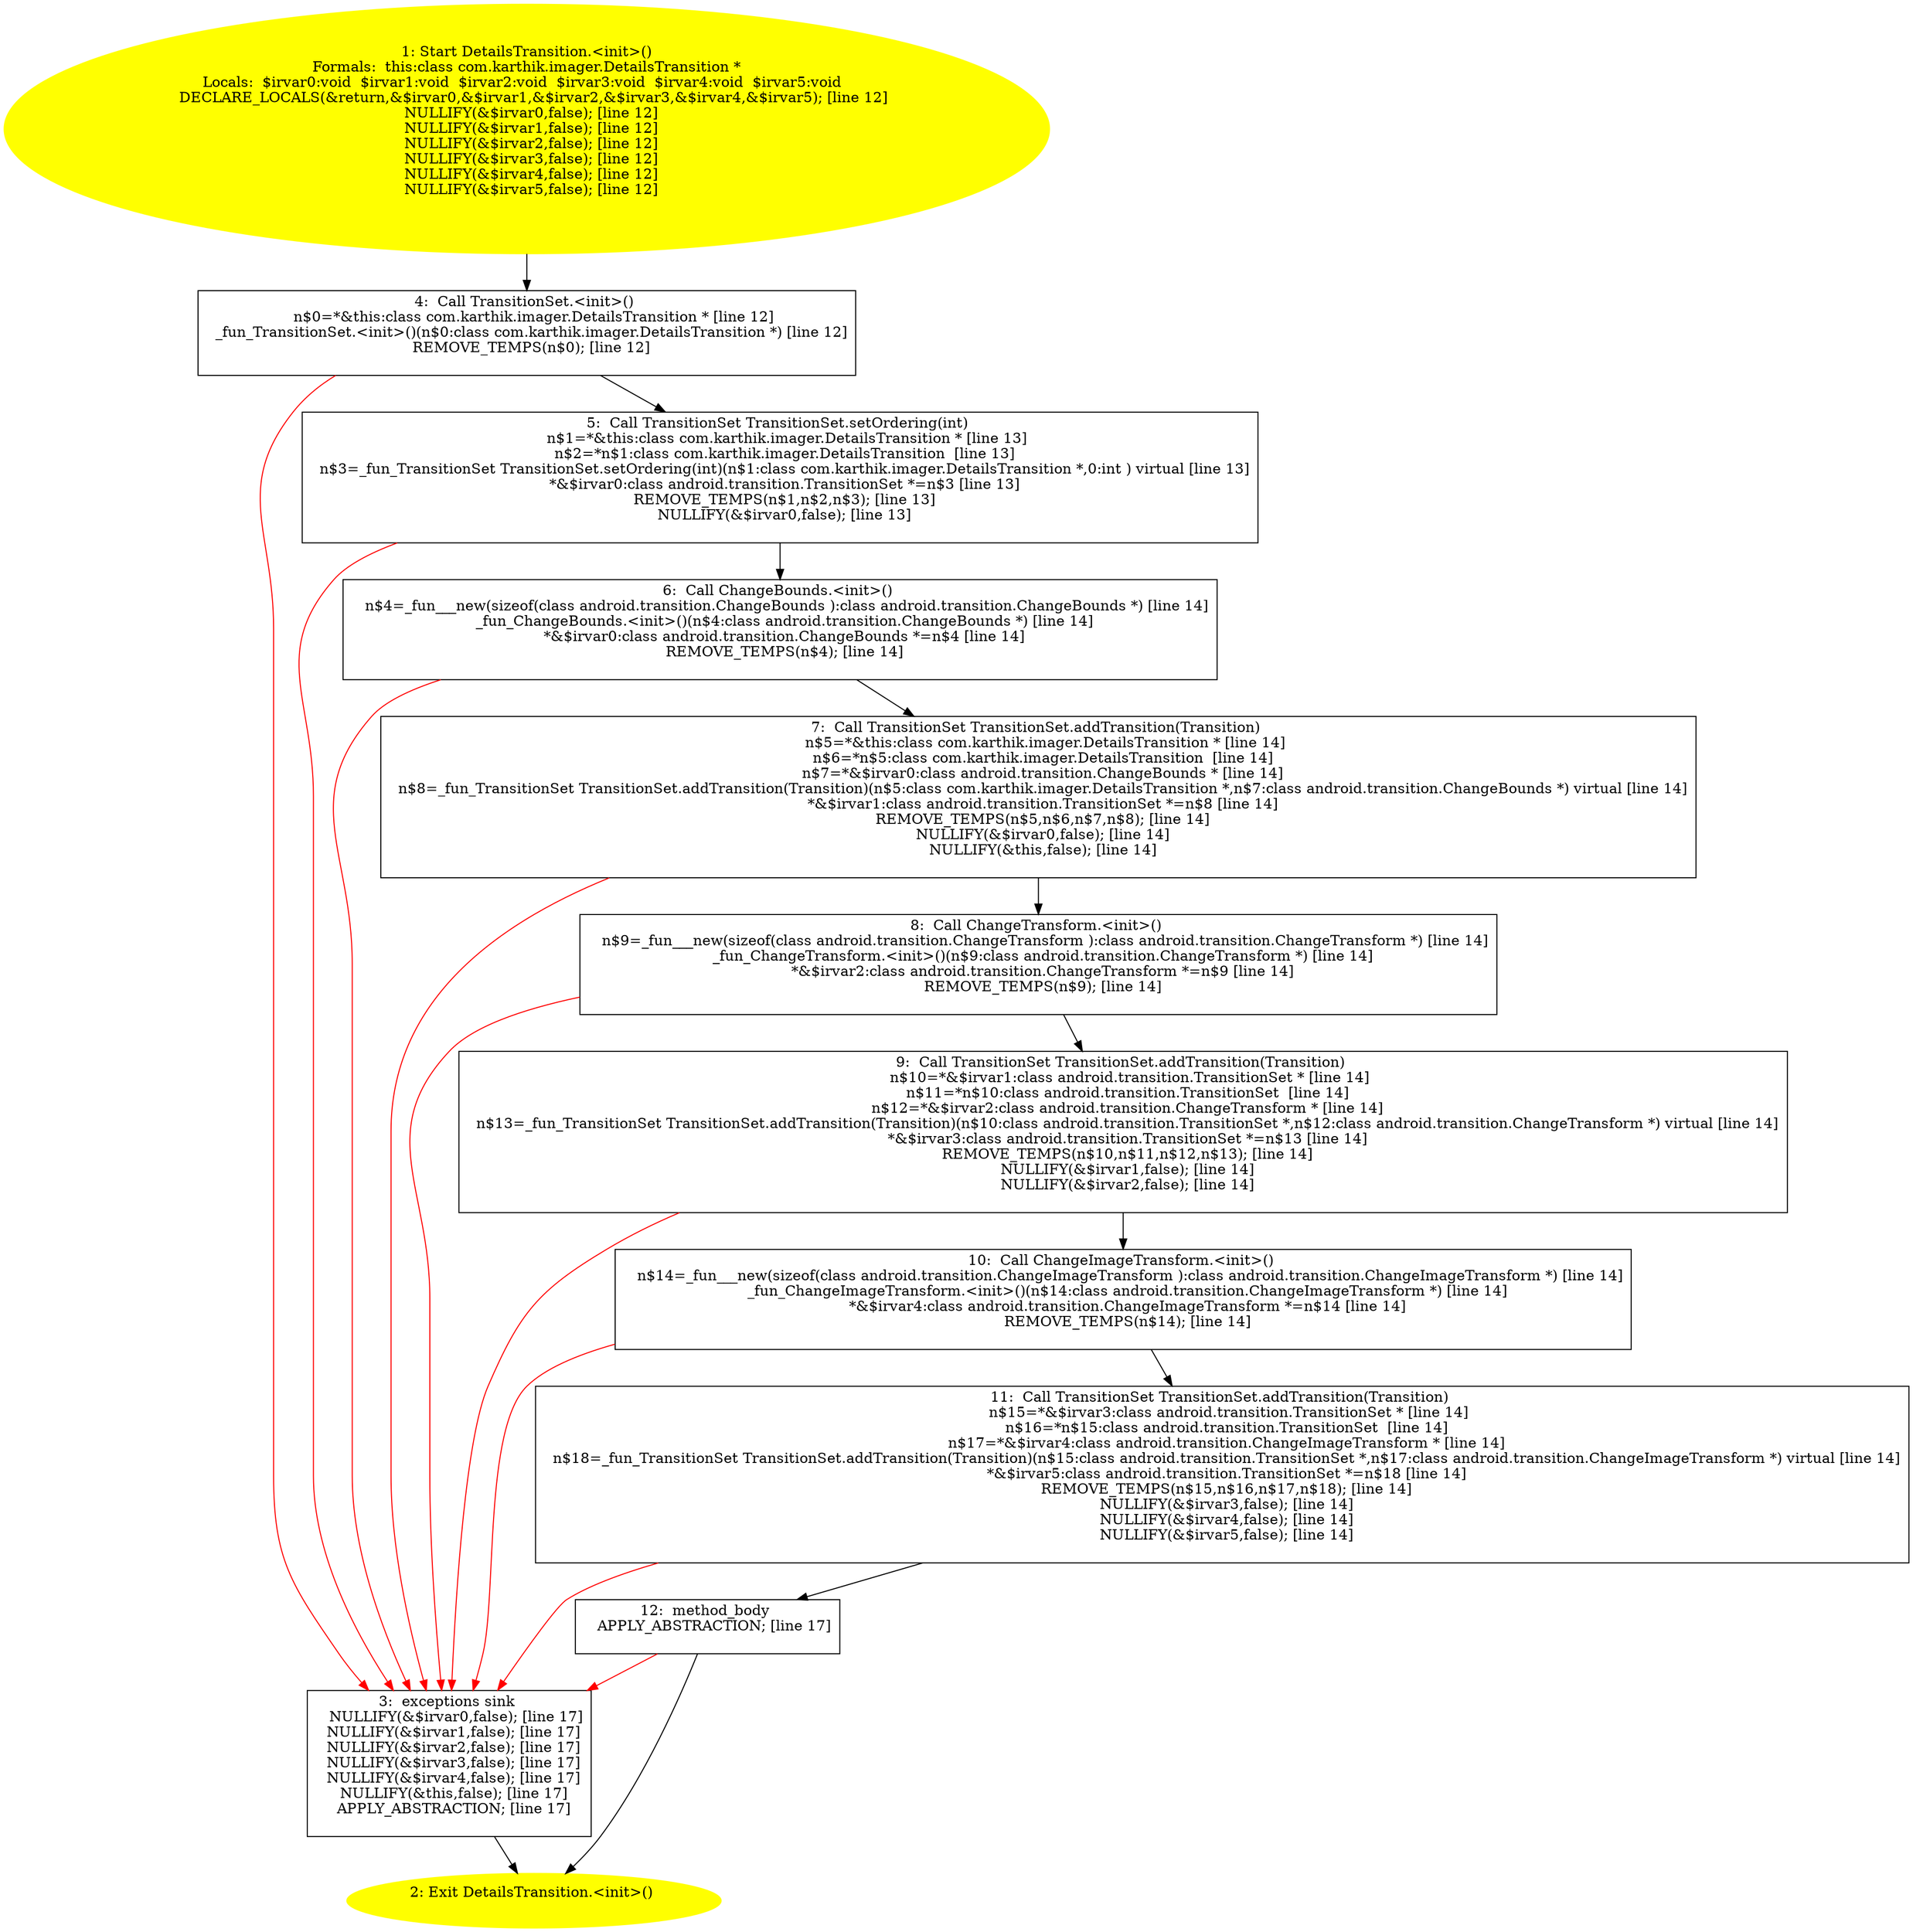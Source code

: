 digraph iCFG {
12 [label="12:  method_body \n   APPLY_ABSTRACTION; [line 17]\n " shape="box"]
	

	 12 -> 2 ;
	 12 -> 3 [color="red" ];
11 [label="11:  Call TransitionSet TransitionSet.addTransition(Transition) \n   n$15=*&$irvar3:class android.transition.TransitionSet * [line 14]\n  n$16=*n$15:class android.transition.TransitionSet  [line 14]\n  n$17=*&$irvar4:class android.transition.ChangeImageTransform * [line 14]\n  n$18=_fun_TransitionSet TransitionSet.addTransition(Transition)(n$15:class android.transition.TransitionSet *,n$17:class android.transition.ChangeImageTransform *) virtual [line 14]\n  *&$irvar5:class android.transition.TransitionSet *=n$18 [line 14]\n  REMOVE_TEMPS(n$15,n$16,n$17,n$18); [line 14]\n  NULLIFY(&$irvar3,false); [line 14]\n  NULLIFY(&$irvar4,false); [line 14]\n  NULLIFY(&$irvar5,false); [line 14]\n " shape="box"]
	

	 11 -> 12 ;
	 11 -> 3 [color="red" ];
10 [label="10:  Call ChangeImageTransform.<init>() \n   n$14=_fun___new(sizeof(class android.transition.ChangeImageTransform ):class android.transition.ChangeImageTransform *) [line 14]\n  _fun_ChangeImageTransform.<init>()(n$14:class android.transition.ChangeImageTransform *) [line 14]\n  *&$irvar4:class android.transition.ChangeImageTransform *=n$14 [line 14]\n  REMOVE_TEMPS(n$14); [line 14]\n " shape="box"]
	

	 10 -> 11 ;
	 10 -> 3 [color="red" ];
9 [label="9:  Call TransitionSet TransitionSet.addTransition(Transition) \n   n$10=*&$irvar1:class android.transition.TransitionSet * [line 14]\n  n$11=*n$10:class android.transition.TransitionSet  [line 14]\n  n$12=*&$irvar2:class android.transition.ChangeTransform * [line 14]\n  n$13=_fun_TransitionSet TransitionSet.addTransition(Transition)(n$10:class android.transition.TransitionSet *,n$12:class android.transition.ChangeTransform *) virtual [line 14]\n  *&$irvar3:class android.transition.TransitionSet *=n$13 [line 14]\n  REMOVE_TEMPS(n$10,n$11,n$12,n$13); [line 14]\n  NULLIFY(&$irvar1,false); [line 14]\n  NULLIFY(&$irvar2,false); [line 14]\n " shape="box"]
	

	 9 -> 10 ;
	 9 -> 3 [color="red" ];
8 [label="8:  Call ChangeTransform.<init>() \n   n$9=_fun___new(sizeof(class android.transition.ChangeTransform ):class android.transition.ChangeTransform *) [line 14]\n  _fun_ChangeTransform.<init>()(n$9:class android.transition.ChangeTransform *) [line 14]\n  *&$irvar2:class android.transition.ChangeTransform *=n$9 [line 14]\n  REMOVE_TEMPS(n$9); [line 14]\n " shape="box"]
	

	 8 -> 9 ;
	 8 -> 3 [color="red" ];
7 [label="7:  Call TransitionSet TransitionSet.addTransition(Transition) \n   n$5=*&this:class com.karthik.imager.DetailsTransition * [line 14]\n  n$6=*n$5:class com.karthik.imager.DetailsTransition  [line 14]\n  n$7=*&$irvar0:class android.transition.ChangeBounds * [line 14]\n  n$8=_fun_TransitionSet TransitionSet.addTransition(Transition)(n$5:class com.karthik.imager.DetailsTransition *,n$7:class android.transition.ChangeBounds *) virtual [line 14]\n  *&$irvar1:class android.transition.TransitionSet *=n$8 [line 14]\n  REMOVE_TEMPS(n$5,n$6,n$7,n$8); [line 14]\n  NULLIFY(&$irvar0,false); [line 14]\n  NULLIFY(&this,false); [line 14]\n " shape="box"]
	

	 7 -> 8 ;
	 7 -> 3 [color="red" ];
6 [label="6:  Call ChangeBounds.<init>() \n   n$4=_fun___new(sizeof(class android.transition.ChangeBounds ):class android.transition.ChangeBounds *) [line 14]\n  _fun_ChangeBounds.<init>()(n$4:class android.transition.ChangeBounds *) [line 14]\n  *&$irvar0:class android.transition.ChangeBounds *=n$4 [line 14]\n  REMOVE_TEMPS(n$4); [line 14]\n " shape="box"]
	

	 6 -> 7 ;
	 6 -> 3 [color="red" ];
5 [label="5:  Call TransitionSet TransitionSet.setOrdering(int) \n   n$1=*&this:class com.karthik.imager.DetailsTransition * [line 13]\n  n$2=*n$1:class com.karthik.imager.DetailsTransition  [line 13]\n  n$3=_fun_TransitionSet TransitionSet.setOrdering(int)(n$1:class com.karthik.imager.DetailsTransition *,0:int ) virtual [line 13]\n  *&$irvar0:class android.transition.TransitionSet *=n$3 [line 13]\n  REMOVE_TEMPS(n$1,n$2,n$3); [line 13]\n  NULLIFY(&$irvar0,false); [line 13]\n " shape="box"]
	

	 5 -> 6 ;
	 5 -> 3 [color="red" ];
4 [label="4:  Call TransitionSet.<init>() \n   n$0=*&this:class com.karthik.imager.DetailsTransition * [line 12]\n  _fun_TransitionSet.<init>()(n$0:class com.karthik.imager.DetailsTransition *) [line 12]\n  REMOVE_TEMPS(n$0); [line 12]\n " shape="box"]
	

	 4 -> 5 ;
	 4 -> 3 [color="red" ];
3 [label="3:  exceptions sink \n   NULLIFY(&$irvar0,false); [line 17]\n  NULLIFY(&$irvar1,false); [line 17]\n  NULLIFY(&$irvar2,false); [line 17]\n  NULLIFY(&$irvar3,false); [line 17]\n  NULLIFY(&$irvar4,false); [line 17]\n  NULLIFY(&this,false); [line 17]\n  APPLY_ABSTRACTION; [line 17]\n " shape="box"]
	

	 3 -> 2 ;
2 [label="2: Exit DetailsTransition.<init>() \n  " color=yellow style=filled]
	

1 [label="1: Start DetailsTransition.<init>()\nFormals:  this:class com.karthik.imager.DetailsTransition *\nLocals:  $irvar0:void  $irvar1:void  $irvar2:void  $irvar3:void  $irvar4:void  $irvar5:void  \n   DECLARE_LOCALS(&return,&$irvar0,&$irvar1,&$irvar2,&$irvar3,&$irvar4,&$irvar5); [line 12]\n  NULLIFY(&$irvar0,false); [line 12]\n  NULLIFY(&$irvar1,false); [line 12]\n  NULLIFY(&$irvar2,false); [line 12]\n  NULLIFY(&$irvar3,false); [line 12]\n  NULLIFY(&$irvar4,false); [line 12]\n  NULLIFY(&$irvar5,false); [line 12]\n " color=yellow style=filled]
	

	 1 -> 4 ;
}

